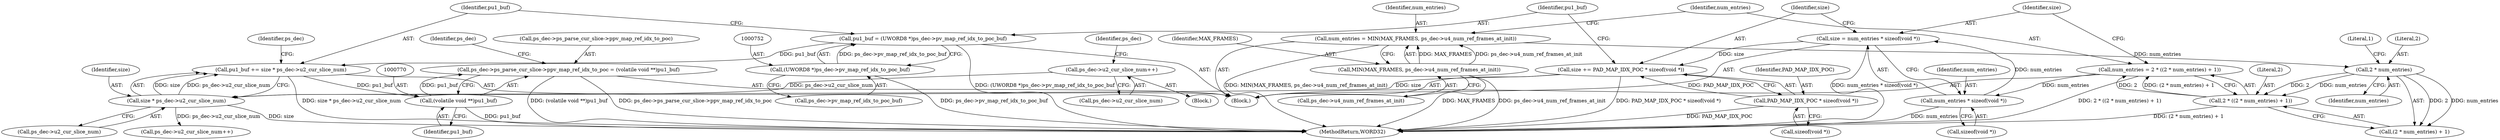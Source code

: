 digraph "0_Android_4a524d3a8ae9aa20c36430008e6bd429443f8f1d_1@pointer" {
"1000763" [label="(Call,ps_dec->ps_parse_cur_slice->ppv_map_ref_idx_to_poc = (volatile void **)pu1_buf)"];
"1000769" [label="(Call,(volatile void **)pu1_buf)"];
"1000756" [label="(Call,pu1_buf += size * ps_dec->u2_cur_slice_num)"];
"1000758" [label="(Call,size * ps_dec->u2_cur_slice_num)"];
"1000743" [label="(Call,size += PAD_MAP_IDX_POC * sizeof(void *))"];
"1000745" [label="(Call,PAD_MAP_IDX_POC * sizeof(void *))"];
"1000737" [label="(Call,size = num_entries * sizeof(void *))"];
"1000739" [label="(Call,num_entries * sizeof(void *))"];
"1000728" [label="(Call,num_entries = 2 * ((2 * num_entries) + 1))"];
"1000730" [label="(Call,2 * ((2 * num_entries) + 1))"];
"1000733" [label="(Call,2 * num_entries)"];
"1000721" [label="(Call,num_entries = MIN(MAX_FRAMES, ps_dec->u4_num_ref_frames_at_init))"];
"1000723" [label="(Call,MIN(MAX_FRAMES, ps_dec->u4_num_ref_frames_at_init))"];
"1000682" [label="(Call,ps_dec->u2_cur_slice_num++)"];
"1000749" [label="(Call,pu1_buf = (UWORD8 *)ps_dec->pv_map_ref_idx_to_poc_buf)"];
"1000751" [label="(Call,(UWORD8 *)ps_dec->pv_map_ref_idx_to_poc_buf)"];
"1000749" [label="(Call,pu1_buf = (UWORD8 *)ps_dec->pv_map_ref_idx_to_poc_buf)"];
"1000745" [label="(Call,PAD_MAP_IDX_POC * sizeof(void *))"];
"1000771" [label="(Identifier,pu1_buf)"];
"1000731" [label="(Literal,2)"];
"1000766" [label="(Identifier,ps_dec)"];
"1000721" [label="(Call,num_entries = MIN(MAX_FRAMES, ps_dec->u4_num_ref_frames_at_init))"];
"1000763" [label="(Call,ps_dec->ps_parse_cur_slice->ppv_map_ref_idx_to_poc = (volatile void **)pu1_buf)"];
"1000729" [label="(Identifier,num_entries)"];
"1000733" [label="(Call,2 * num_entries)"];
"1000775" [label="(Identifier,ps_dec)"];
"1000732" [label="(Call,(2 * num_entries) + 1)"];
"1000746" [label="(Identifier,PAD_MAP_IDX_POC)"];
"1000740" [label="(Identifier,num_entries)"];
"1000735" [label="(Identifier,num_entries)"];
"1000739" [label="(Call,num_entries * sizeof(void *))"];
"1000734" [label="(Literal,2)"];
"1000722" [label="(Identifier,num_entries)"];
"1000760" [label="(Call,ps_dec->u2_cur_slice_num)"];
"1000750" [label="(Identifier,pu1_buf)"];
"1000717" [label="(Block,)"];
"1001230" [label="(Call,ps_dec->u2_cur_slice_num++)"];
"1000724" [label="(Identifier,MAX_FRAMES)"];
"1000688" [label="(Identifier,ps_dec)"];
"1000747" [label="(Call,sizeof(void *))"];
"1000723" [label="(Call,MIN(MAX_FRAMES, ps_dec->u4_num_ref_frames_at_init))"];
"1000736" [label="(Literal,1)"];
"1000728" [label="(Call,num_entries = 2 * ((2 * num_entries) + 1))"];
"1001278" [label="(MethodReturn,WORD32)"];
"1000759" [label="(Identifier,size)"];
"1000757" [label="(Identifier,pu1_buf)"];
"1000725" [label="(Call,ps_dec->u4_num_ref_frames_at_init)"];
"1000738" [label="(Identifier,size)"];
"1000764" [label="(Call,ps_dec->ps_parse_cur_slice->ppv_map_ref_idx_to_poc)"];
"1000751" [label="(Call,(UWORD8 *)ps_dec->pv_map_ref_idx_to_poc_buf)"];
"1000769" [label="(Call,(volatile void **)pu1_buf)"];
"1000737" [label="(Call,size = num_entries * sizeof(void *))"];
"1000683" [label="(Call,ps_dec->u2_cur_slice_num)"];
"1000753" [label="(Call,ps_dec->pv_map_ref_idx_to_poc_buf)"];
"1000486" [label="(Block,)"];
"1000758" [label="(Call,size * ps_dec->u2_cur_slice_num)"];
"1000741" [label="(Call,sizeof(void *))"];
"1000756" [label="(Call,pu1_buf += size * ps_dec->u2_cur_slice_num)"];
"1000743" [label="(Call,size += PAD_MAP_IDX_POC * sizeof(void *))"];
"1000682" [label="(Call,ps_dec->u2_cur_slice_num++)"];
"1000744" [label="(Identifier,size)"];
"1000730" [label="(Call,2 * ((2 * num_entries) + 1))"];
"1000763" -> "1000717"  [label="AST: "];
"1000763" -> "1000769"  [label="CFG: "];
"1000764" -> "1000763"  [label="AST: "];
"1000769" -> "1000763"  [label="AST: "];
"1000775" -> "1000763"  [label="CFG: "];
"1000763" -> "1001278"  [label="DDG: (volatile void **)pu1_buf"];
"1000763" -> "1001278"  [label="DDG: ps_dec->ps_parse_cur_slice->ppv_map_ref_idx_to_poc"];
"1000769" -> "1000763"  [label="DDG: pu1_buf"];
"1000769" -> "1000771"  [label="CFG: "];
"1000770" -> "1000769"  [label="AST: "];
"1000771" -> "1000769"  [label="AST: "];
"1000769" -> "1001278"  [label="DDG: pu1_buf"];
"1000756" -> "1000769"  [label="DDG: pu1_buf"];
"1000756" -> "1000717"  [label="AST: "];
"1000756" -> "1000758"  [label="CFG: "];
"1000757" -> "1000756"  [label="AST: "];
"1000758" -> "1000756"  [label="AST: "];
"1000766" -> "1000756"  [label="CFG: "];
"1000756" -> "1001278"  [label="DDG: size * ps_dec->u2_cur_slice_num"];
"1000758" -> "1000756"  [label="DDG: size"];
"1000758" -> "1000756"  [label="DDG: ps_dec->u2_cur_slice_num"];
"1000749" -> "1000756"  [label="DDG: pu1_buf"];
"1000758" -> "1000760"  [label="CFG: "];
"1000759" -> "1000758"  [label="AST: "];
"1000760" -> "1000758"  [label="AST: "];
"1000758" -> "1001278"  [label="DDG: size"];
"1000743" -> "1000758"  [label="DDG: size"];
"1000682" -> "1000758"  [label="DDG: ps_dec->u2_cur_slice_num"];
"1000758" -> "1001230"  [label="DDG: ps_dec->u2_cur_slice_num"];
"1000743" -> "1000717"  [label="AST: "];
"1000743" -> "1000745"  [label="CFG: "];
"1000744" -> "1000743"  [label="AST: "];
"1000745" -> "1000743"  [label="AST: "];
"1000750" -> "1000743"  [label="CFG: "];
"1000743" -> "1001278"  [label="DDG: PAD_MAP_IDX_POC * sizeof(void *)"];
"1000745" -> "1000743"  [label="DDG: PAD_MAP_IDX_POC"];
"1000737" -> "1000743"  [label="DDG: size"];
"1000745" -> "1000747"  [label="CFG: "];
"1000746" -> "1000745"  [label="AST: "];
"1000747" -> "1000745"  [label="AST: "];
"1000745" -> "1001278"  [label="DDG: PAD_MAP_IDX_POC"];
"1000737" -> "1000717"  [label="AST: "];
"1000737" -> "1000739"  [label="CFG: "];
"1000738" -> "1000737"  [label="AST: "];
"1000739" -> "1000737"  [label="AST: "];
"1000744" -> "1000737"  [label="CFG: "];
"1000737" -> "1001278"  [label="DDG: num_entries * sizeof(void *)"];
"1000739" -> "1000737"  [label="DDG: num_entries"];
"1000739" -> "1000741"  [label="CFG: "];
"1000740" -> "1000739"  [label="AST: "];
"1000741" -> "1000739"  [label="AST: "];
"1000739" -> "1001278"  [label="DDG: num_entries"];
"1000728" -> "1000739"  [label="DDG: num_entries"];
"1000728" -> "1000717"  [label="AST: "];
"1000728" -> "1000730"  [label="CFG: "];
"1000729" -> "1000728"  [label="AST: "];
"1000730" -> "1000728"  [label="AST: "];
"1000738" -> "1000728"  [label="CFG: "];
"1000728" -> "1001278"  [label="DDG: 2 * ((2 * num_entries) + 1)"];
"1000730" -> "1000728"  [label="DDG: 2"];
"1000730" -> "1000728"  [label="DDG: (2 * num_entries) + 1"];
"1000730" -> "1000732"  [label="CFG: "];
"1000731" -> "1000730"  [label="AST: "];
"1000732" -> "1000730"  [label="AST: "];
"1000730" -> "1001278"  [label="DDG: (2 * num_entries) + 1"];
"1000733" -> "1000730"  [label="DDG: 2"];
"1000733" -> "1000730"  [label="DDG: num_entries"];
"1000733" -> "1000732"  [label="AST: "];
"1000733" -> "1000735"  [label="CFG: "];
"1000734" -> "1000733"  [label="AST: "];
"1000735" -> "1000733"  [label="AST: "];
"1000736" -> "1000733"  [label="CFG: "];
"1000733" -> "1000732"  [label="DDG: 2"];
"1000733" -> "1000732"  [label="DDG: num_entries"];
"1000721" -> "1000733"  [label="DDG: num_entries"];
"1000721" -> "1000717"  [label="AST: "];
"1000721" -> "1000723"  [label="CFG: "];
"1000722" -> "1000721"  [label="AST: "];
"1000723" -> "1000721"  [label="AST: "];
"1000729" -> "1000721"  [label="CFG: "];
"1000721" -> "1001278"  [label="DDG: MIN(MAX_FRAMES, ps_dec->u4_num_ref_frames_at_init)"];
"1000723" -> "1000721"  [label="DDG: MAX_FRAMES"];
"1000723" -> "1000721"  [label="DDG: ps_dec->u4_num_ref_frames_at_init"];
"1000723" -> "1000725"  [label="CFG: "];
"1000724" -> "1000723"  [label="AST: "];
"1000725" -> "1000723"  [label="AST: "];
"1000723" -> "1001278"  [label="DDG: MAX_FRAMES"];
"1000723" -> "1001278"  [label="DDG: ps_dec->u4_num_ref_frames_at_init"];
"1000682" -> "1000486"  [label="AST: "];
"1000682" -> "1000683"  [label="CFG: "];
"1000683" -> "1000682"  [label="AST: "];
"1000688" -> "1000682"  [label="CFG: "];
"1000749" -> "1000717"  [label="AST: "];
"1000749" -> "1000751"  [label="CFG: "];
"1000750" -> "1000749"  [label="AST: "];
"1000751" -> "1000749"  [label="AST: "];
"1000757" -> "1000749"  [label="CFG: "];
"1000749" -> "1001278"  [label="DDG: (UWORD8 *)ps_dec->pv_map_ref_idx_to_poc_buf"];
"1000751" -> "1000749"  [label="DDG: ps_dec->pv_map_ref_idx_to_poc_buf"];
"1000751" -> "1000753"  [label="CFG: "];
"1000752" -> "1000751"  [label="AST: "];
"1000753" -> "1000751"  [label="AST: "];
"1000751" -> "1001278"  [label="DDG: ps_dec->pv_map_ref_idx_to_poc_buf"];
}
